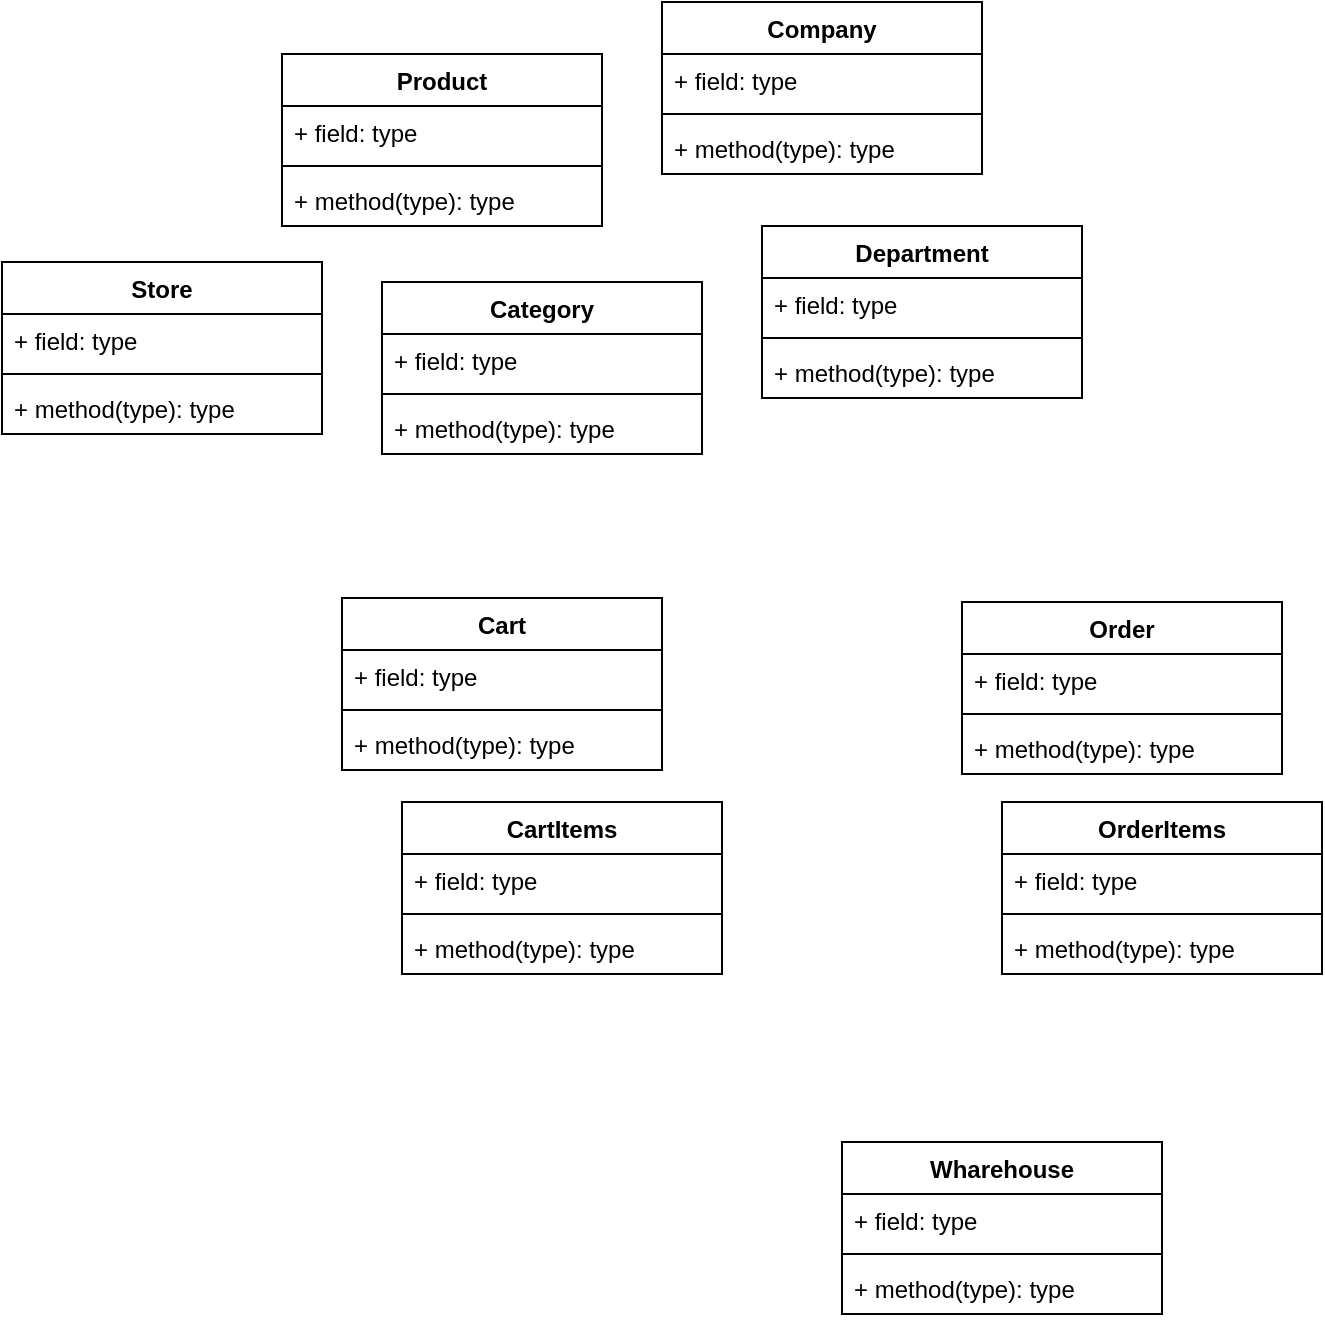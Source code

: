 <mxfile version="14.2.7" type="device"><diagram id="AIxKE8OCTiQU6tpfixHq" name="Page-1"><mxGraphModel dx="1002" dy="557" grid="1" gridSize="10" guides="1" tooltips="1" connect="1" arrows="1" fold="1" page="1" pageScale="1" pageWidth="827" pageHeight="1169" math="0" shadow="0"><root><mxCell id="0"/><mxCell id="1" parent="0"/><mxCell id="OHjNB2EXdXXyImdjPNO_-1" value="Store" style="swimlane;fontStyle=1;align=center;verticalAlign=top;childLayout=stackLayout;horizontal=1;startSize=26;horizontalStack=0;resizeParent=1;resizeParentMax=0;resizeLast=0;collapsible=1;marginBottom=0;" vertex="1" parent="1"><mxGeometry x="210" y="190" width="160" height="86" as="geometry"/></mxCell><mxCell id="OHjNB2EXdXXyImdjPNO_-2" value="+ field: type" style="text;strokeColor=none;fillColor=none;align=left;verticalAlign=top;spacingLeft=4;spacingRight=4;overflow=hidden;rotatable=0;points=[[0,0.5],[1,0.5]];portConstraint=eastwest;" vertex="1" parent="OHjNB2EXdXXyImdjPNO_-1"><mxGeometry y="26" width="160" height="26" as="geometry"/></mxCell><mxCell id="OHjNB2EXdXXyImdjPNO_-3" value="" style="line;strokeWidth=1;fillColor=none;align=left;verticalAlign=middle;spacingTop=-1;spacingLeft=3;spacingRight=3;rotatable=0;labelPosition=right;points=[];portConstraint=eastwest;" vertex="1" parent="OHjNB2EXdXXyImdjPNO_-1"><mxGeometry y="52" width="160" height="8" as="geometry"/></mxCell><mxCell id="OHjNB2EXdXXyImdjPNO_-4" value="+ method(type): type" style="text;strokeColor=none;fillColor=none;align=left;verticalAlign=top;spacingLeft=4;spacingRight=4;overflow=hidden;rotatable=0;points=[[0,0.5],[1,0.5]];portConstraint=eastwest;" vertex="1" parent="OHjNB2EXdXXyImdjPNO_-1"><mxGeometry y="60" width="160" height="26" as="geometry"/></mxCell><mxCell id="OHjNB2EXdXXyImdjPNO_-5" value="Product" style="swimlane;fontStyle=1;align=center;verticalAlign=top;childLayout=stackLayout;horizontal=1;startSize=26;horizontalStack=0;resizeParent=1;resizeParentMax=0;resizeLast=0;collapsible=1;marginBottom=0;" vertex="1" parent="1"><mxGeometry x="350" y="86" width="160" height="86" as="geometry"/></mxCell><mxCell id="OHjNB2EXdXXyImdjPNO_-6" value="+ field: type" style="text;strokeColor=none;fillColor=none;align=left;verticalAlign=top;spacingLeft=4;spacingRight=4;overflow=hidden;rotatable=0;points=[[0,0.5],[1,0.5]];portConstraint=eastwest;" vertex="1" parent="OHjNB2EXdXXyImdjPNO_-5"><mxGeometry y="26" width="160" height="26" as="geometry"/></mxCell><mxCell id="OHjNB2EXdXXyImdjPNO_-7" value="" style="line;strokeWidth=1;fillColor=none;align=left;verticalAlign=middle;spacingTop=-1;spacingLeft=3;spacingRight=3;rotatable=0;labelPosition=right;points=[];portConstraint=eastwest;" vertex="1" parent="OHjNB2EXdXXyImdjPNO_-5"><mxGeometry y="52" width="160" height="8" as="geometry"/></mxCell><mxCell id="OHjNB2EXdXXyImdjPNO_-8" value="+ method(type): type" style="text;strokeColor=none;fillColor=none;align=left;verticalAlign=top;spacingLeft=4;spacingRight=4;overflow=hidden;rotatable=0;points=[[0,0.5],[1,0.5]];portConstraint=eastwest;" vertex="1" parent="OHjNB2EXdXXyImdjPNO_-5"><mxGeometry y="60" width="160" height="26" as="geometry"/></mxCell><mxCell id="OHjNB2EXdXXyImdjPNO_-9" value="Department" style="swimlane;fontStyle=1;align=center;verticalAlign=top;childLayout=stackLayout;horizontal=1;startSize=26;horizontalStack=0;resizeParent=1;resizeParentMax=0;resizeLast=0;collapsible=1;marginBottom=0;" vertex="1" parent="1"><mxGeometry x="590" y="172" width="160" height="86" as="geometry"/></mxCell><mxCell id="OHjNB2EXdXXyImdjPNO_-10" value="+ field: type" style="text;strokeColor=none;fillColor=none;align=left;verticalAlign=top;spacingLeft=4;spacingRight=4;overflow=hidden;rotatable=0;points=[[0,0.5],[1,0.5]];portConstraint=eastwest;" vertex="1" parent="OHjNB2EXdXXyImdjPNO_-9"><mxGeometry y="26" width="160" height="26" as="geometry"/></mxCell><mxCell id="OHjNB2EXdXXyImdjPNO_-11" value="" style="line;strokeWidth=1;fillColor=none;align=left;verticalAlign=middle;spacingTop=-1;spacingLeft=3;spacingRight=3;rotatable=0;labelPosition=right;points=[];portConstraint=eastwest;" vertex="1" parent="OHjNB2EXdXXyImdjPNO_-9"><mxGeometry y="52" width="160" height="8" as="geometry"/></mxCell><mxCell id="OHjNB2EXdXXyImdjPNO_-12" value="+ method(type): type" style="text;strokeColor=none;fillColor=none;align=left;verticalAlign=top;spacingLeft=4;spacingRight=4;overflow=hidden;rotatable=0;points=[[0,0.5],[1,0.5]];portConstraint=eastwest;" vertex="1" parent="OHjNB2EXdXXyImdjPNO_-9"><mxGeometry y="60" width="160" height="26" as="geometry"/></mxCell><mxCell id="OHjNB2EXdXXyImdjPNO_-13" value="Category" style="swimlane;fontStyle=1;align=center;verticalAlign=top;childLayout=stackLayout;horizontal=1;startSize=26;horizontalStack=0;resizeParent=1;resizeParentMax=0;resizeLast=0;collapsible=1;marginBottom=0;" vertex="1" parent="1"><mxGeometry x="400" y="200" width="160" height="86" as="geometry"/></mxCell><mxCell id="OHjNB2EXdXXyImdjPNO_-14" value="+ field: type" style="text;strokeColor=none;fillColor=none;align=left;verticalAlign=top;spacingLeft=4;spacingRight=4;overflow=hidden;rotatable=0;points=[[0,0.5],[1,0.5]];portConstraint=eastwest;" vertex="1" parent="OHjNB2EXdXXyImdjPNO_-13"><mxGeometry y="26" width="160" height="26" as="geometry"/></mxCell><mxCell id="OHjNB2EXdXXyImdjPNO_-15" value="" style="line;strokeWidth=1;fillColor=none;align=left;verticalAlign=middle;spacingTop=-1;spacingLeft=3;spacingRight=3;rotatable=0;labelPosition=right;points=[];portConstraint=eastwest;" vertex="1" parent="OHjNB2EXdXXyImdjPNO_-13"><mxGeometry y="52" width="160" height="8" as="geometry"/></mxCell><mxCell id="OHjNB2EXdXXyImdjPNO_-16" value="+ method(type): type" style="text;strokeColor=none;fillColor=none;align=left;verticalAlign=top;spacingLeft=4;spacingRight=4;overflow=hidden;rotatable=0;points=[[0,0.5],[1,0.5]];portConstraint=eastwest;" vertex="1" parent="OHjNB2EXdXXyImdjPNO_-13"><mxGeometry y="60" width="160" height="26" as="geometry"/></mxCell><mxCell id="OHjNB2EXdXXyImdjPNO_-17" value="Company" style="swimlane;fontStyle=1;align=center;verticalAlign=top;childLayout=stackLayout;horizontal=1;startSize=26;horizontalStack=0;resizeParent=1;resizeParentMax=0;resizeLast=0;collapsible=1;marginBottom=0;" vertex="1" parent="1"><mxGeometry x="540" y="60" width="160" height="86" as="geometry"/></mxCell><mxCell id="OHjNB2EXdXXyImdjPNO_-18" value="+ field: type" style="text;strokeColor=none;fillColor=none;align=left;verticalAlign=top;spacingLeft=4;spacingRight=4;overflow=hidden;rotatable=0;points=[[0,0.5],[1,0.5]];portConstraint=eastwest;" vertex="1" parent="OHjNB2EXdXXyImdjPNO_-17"><mxGeometry y="26" width="160" height="26" as="geometry"/></mxCell><mxCell id="OHjNB2EXdXXyImdjPNO_-19" value="" style="line;strokeWidth=1;fillColor=none;align=left;verticalAlign=middle;spacingTop=-1;spacingLeft=3;spacingRight=3;rotatable=0;labelPosition=right;points=[];portConstraint=eastwest;" vertex="1" parent="OHjNB2EXdXXyImdjPNO_-17"><mxGeometry y="52" width="160" height="8" as="geometry"/></mxCell><mxCell id="OHjNB2EXdXXyImdjPNO_-20" value="+ method(type): type" style="text;strokeColor=none;fillColor=none;align=left;verticalAlign=top;spacingLeft=4;spacingRight=4;overflow=hidden;rotatable=0;points=[[0,0.5],[1,0.5]];portConstraint=eastwest;" vertex="1" parent="OHjNB2EXdXXyImdjPNO_-17"><mxGeometry y="60" width="160" height="26" as="geometry"/></mxCell><mxCell id="OHjNB2EXdXXyImdjPNO_-21" value="Cart" style="swimlane;fontStyle=1;align=center;verticalAlign=top;childLayout=stackLayout;horizontal=1;startSize=26;horizontalStack=0;resizeParent=1;resizeParentMax=0;resizeLast=0;collapsible=1;marginBottom=0;" vertex="1" parent="1"><mxGeometry x="380" y="358" width="160" height="86" as="geometry"/></mxCell><mxCell id="OHjNB2EXdXXyImdjPNO_-22" value="+ field: type" style="text;strokeColor=none;fillColor=none;align=left;verticalAlign=top;spacingLeft=4;spacingRight=4;overflow=hidden;rotatable=0;points=[[0,0.5],[1,0.5]];portConstraint=eastwest;" vertex="1" parent="OHjNB2EXdXXyImdjPNO_-21"><mxGeometry y="26" width="160" height="26" as="geometry"/></mxCell><mxCell id="OHjNB2EXdXXyImdjPNO_-23" value="" style="line;strokeWidth=1;fillColor=none;align=left;verticalAlign=middle;spacingTop=-1;spacingLeft=3;spacingRight=3;rotatable=0;labelPosition=right;points=[];portConstraint=eastwest;" vertex="1" parent="OHjNB2EXdXXyImdjPNO_-21"><mxGeometry y="52" width="160" height="8" as="geometry"/></mxCell><mxCell id="OHjNB2EXdXXyImdjPNO_-24" value="+ method(type): type" style="text;strokeColor=none;fillColor=none;align=left;verticalAlign=top;spacingLeft=4;spacingRight=4;overflow=hidden;rotatable=0;points=[[0,0.5],[1,0.5]];portConstraint=eastwest;" vertex="1" parent="OHjNB2EXdXXyImdjPNO_-21"><mxGeometry y="60" width="160" height="26" as="geometry"/></mxCell><mxCell id="OHjNB2EXdXXyImdjPNO_-25" value="CartItems" style="swimlane;fontStyle=1;align=center;verticalAlign=top;childLayout=stackLayout;horizontal=1;startSize=26;horizontalStack=0;resizeParent=1;resizeParentMax=0;resizeLast=0;collapsible=1;marginBottom=0;" vertex="1" parent="1"><mxGeometry x="410" y="460" width="160" height="86" as="geometry"/></mxCell><mxCell id="OHjNB2EXdXXyImdjPNO_-26" value="+ field: type" style="text;strokeColor=none;fillColor=none;align=left;verticalAlign=top;spacingLeft=4;spacingRight=4;overflow=hidden;rotatable=0;points=[[0,0.5],[1,0.5]];portConstraint=eastwest;" vertex="1" parent="OHjNB2EXdXXyImdjPNO_-25"><mxGeometry y="26" width="160" height="26" as="geometry"/></mxCell><mxCell id="OHjNB2EXdXXyImdjPNO_-27" value="" style="line;strokeWidth=1;fillColor=none;align=left;verticalAlign=middle;spacingTop=-1;spacingLeft=3;spacingRight=3;rotatable=0;labelPosition=right;points=[];portConstraint=eastwest;" vertex="1" parent="OHjNB2EXdXXyImdjPNO_-25"><mxGeometry y="52" width="160" height="8" as="geometry"/></mxCell><mxCell id="OHjNB2EXdXXyImdjPNO_-28" value="+ method(type): type" style="text;strokeColor=none;fillColor=none;align=left;verticalAlign=top;spacingLeft=4;spacingRight=4;overflow=hidden;rotatable=0;points=[[0,0.5],[1,0.5]];portConstraint=eastwest;" vertex="1" parent="OHjNB2EXdXXyImdjPNO_-25"><mxGeometry y="60" width="160" height="26" as="geometry"/></mxCell><mxCell id="OHjNB2EXdXXyImdjPNO_-29" value="Order" style="swimlane;fontStyle=1;align=center;verticalAlign=top;childLayout=stackLayout;horizontal=1;startSize=26;horizontalStack=0;resizeParent=1;resizeParentMax=0;resizeLast=0;collapsible=1;marginBottom=0;" vertex="1" parent="1"><mxGeometry x="690" y="360" width="160" height="86" as="geometry"/></mxCell><mxCell id="OHjNB2EXdXXyImdjPNO_-30" value="+ field: type" style="text;strokeColor=none;fillColor=none;align=left;verticalAlign=top;spacingLeft=4;spacingRight=4;overflow=hidden;rotatable=0;points=[[0,0.5],[1,0.5]];portConstraint=eastwest;" vertex="1" parent="OHjNB2EXdXXyImdjPNO_-29"><mxGeometry y="26" width="160" height="26" as="geometry"/></mxCell><mxCell id="OHjNB2EXdXXyImdjPNO_-31" value="" style="line;strokeWidth=1;fillColor=none;align=left;verticalAlign=middle;spacingTop=-1;spacingLeft=3;spacingRight=3;rotatable=0;labelPosition=right;points=[];portConstraint=eastwest;" vertex="1" parent="OHjNB2EXdXXyImdjPNO_-29"><mxGeometry y="52" width="160" height="8" as="geometry"/></mxCell><mxCell id="OHjNB2EXdXXyImdjPNO_-32" value="+ method(type): type" style="text;strokeColor=none;fillColor=none;align=left;verticalAlign=top;spacingLeft=4;spacingRight=4;overflow=hidden;rotatable=0;points=[[0,0.5],[1,0.5]];portConstraint=eastwest;" vertex="1" parent="OHjNB2EXdXXyImdjPNO_-29"><mxGeometry y="60" width="160" height="26" as="geometry"/></mxCell><mxCell id="OHjNB2EXdXXyImdjPNO_-33" value="OrderItems" style="swimlane;fontStyle=1;align=center;verticalAlign=top;childLayout=stackLayout;horizontal=1;startSize=26;horizontalStack=0;resizeParent=1;resizeParentMax=0;resizeLast=0;collapsible=1;marginBottom=0;" vertex="1" parent="1"><mxGeometry x="710" y="460" width="160" height="86" as="geometry"/></mxCell><mxCell id="OHjNB2EXdXXyImdjPNO_-34" value="+ field: type" style="text;strokeColor=none;fillColor=none;align=left;verticalAlign=top;spacingLeft=4;spacingRight=4;overflow=hidden;rotatable=0;points=[[0,0.5],[1,0.5]];portConstraint=eastwest;" vertex="1" parent="OHjNB2EXdXXyImdjPNO_-33"><mxGeometry y="26" width="160" height="26" as="geometry"/></mxCell><mxCell id="OHjNB2EXdXXyImdjPNO_-35" value="" style="line;strokeWidth=1;fillColor=none;align=left;verticalAlign=middle;spacingTop=-1;spacingLeft=3;spacingRight=3;rotatable=0;labelPosition=right;points=[];portConstraint=eastwest;" vertex="1" parent="OHjNB2EXdXXyImdjPNO_-33"><mxGeometry y="52" width="160" height="8" as="geometry"/></mxCell><mxCell id="OHjNB2EXdXXyImdjPNO_-36" value="+ method(type): type" style="text;strokeColor=none;fillColor=none;align=left;verticalAlign=top;spacingLeft=4;spacingRight=4;overflow=hidden;rotatable=0;points=[[0,0.5],[1,0.5]];portConstraint=eastwest;" vertex="1" parent="OHjNB2EXdXXyImdjPNO_-33"><mxGeometry y="60" width="160" height="26" as="geometry"/></mxCell><mxCell id="OHjNB2EXdXXyImdjPNO_-37" value="Wharehouse" style="swimlane;fontStyle=1;align=center;verticalAlign=top;childLayout=stackLayout;horizontal=1;startSize=26;horizontalStack=0;resizeParent=1;resizeParentMax=0;resizeLast=0;collapsible=1;marginBottom=0;" vertex="1" parent="1"><mxGeometry x="630" y="630" width="160" height="86" as="geometry"/></mxCell><mxCell id="OHjNB2EXdXXyImdjPNO_-38" value="+ field: type" style="text;strokeColor=none;fillColor=none;align=left;verticalAlign=top;spacingLeft=4;spacingRight=4;overflow=hidden;rotatable=0;points=[[0,0.5],[1,0.5]];portConstraint=eastwest;" vertex="1" parent="OHjNB2EXdXXyImdjPNO_-37"><mxGeometry y="26" width="160" height="26" as="geometry"/></mxCell><mxCell id="OHjNB2EXdXXyImdjPNO_-39" value="" style="line;strokeWidth=1;fillColor=none;align=left;verticalAlign=middle;spacingTop=-1;spacingLeft=3;spacingRight=3;rotatable=0;labelPosition=right;points=[];portConstraint=eastwest;" vertex="1" parent="OHjNB2EXdXXyImdjPNO_-37"><mxGeometry y="52" width="160" height="8" as="geometry"/></mxCell><mxCell id="OHjNB2EXdXXyImdjPNO_-40" value="+ method(type): type" style="text;strokeColor=none;fillColor=none;align=left;verticalAlign=top;spacingLeft=4;spacingRight=4;overflow=hidden;rotatable=0;points=[[0,0.5],[1,0.5]];portConstraint=eastwest;" vertex="1" parent="OHjNB2EXdXXyImdjPNO_-37"><mxGeometry y="60" width="160" height="26" as="geometry"/></mxCell></root></mxGraphModel></diagram></mxfile>